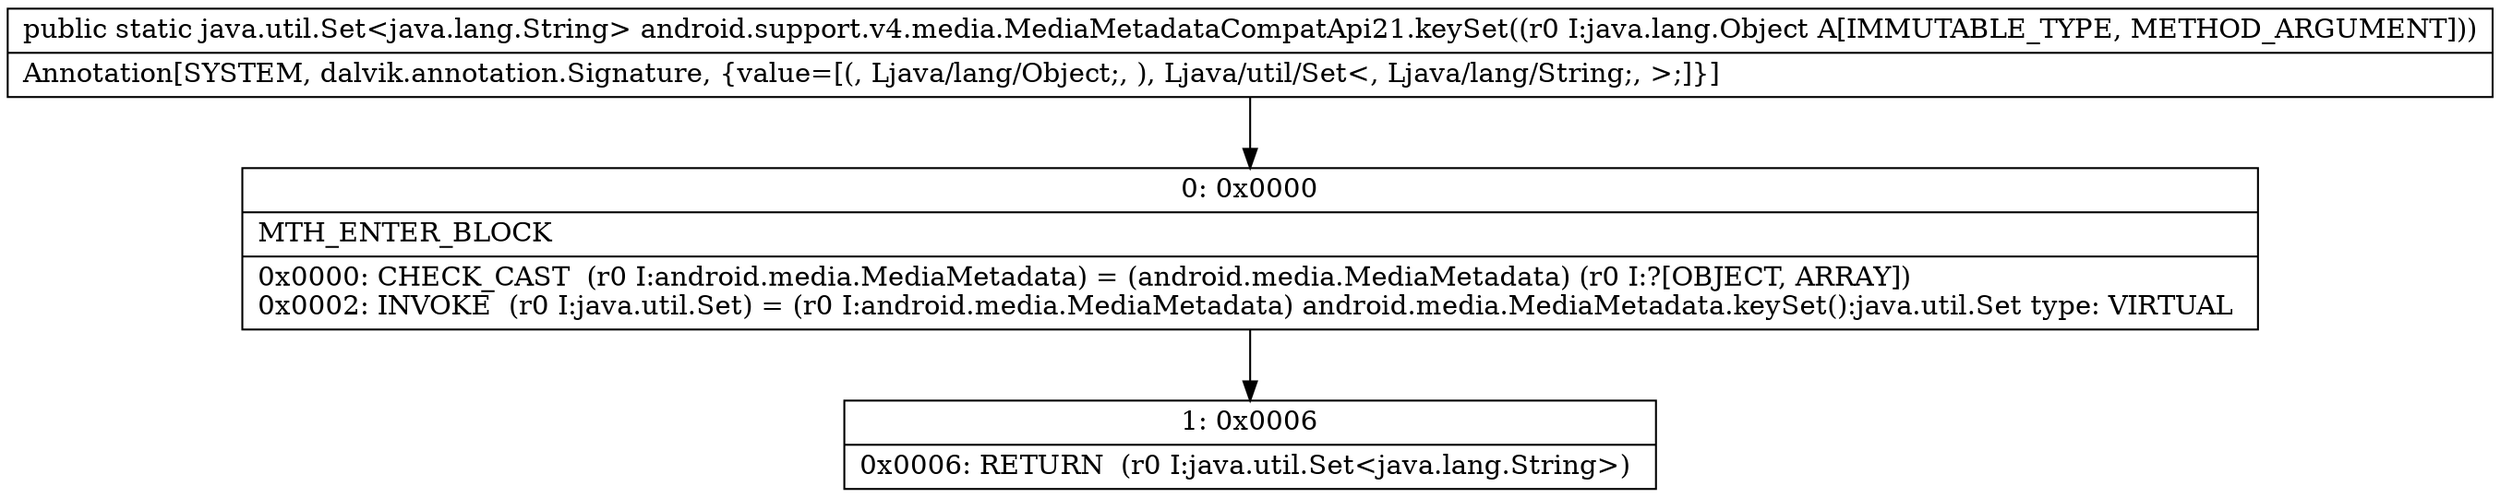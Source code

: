 digraph "CFG forandroid.support.v4.media.MediaMetadataCompatApi21.keySet(Ljava\/lang\/Object;)Ljava\/util\/Set;" {
Node_0 [shape=record,label="{0\:\ 0x0000|MTH_ENTER_BLOCK\l|0x0000: CHECK_CAST  (r0 I:android.media.MediaMetadata) = (android.media.MediaMetadata) (r0 I:?[OBJECT, ARRAY]) \l0x0002: INVOKE  (r0 I:java.util.Set) = (r0 I:android.media.MediaMetadata) android.media.MediaMetadata.keySet():java.util.Set type: VIRTUAL \l}"];
Node_1 [shape=record,label="{1\:\ 0x0006|0x0006: RETURN  (r0 I:java.util.Set\<java.lang.String\>) \l}"];
MethodNode[shape=record,label="{public static java.util.Set\<java.lang.String\> android.support.v4.media.MediaMetadataCompatApi21.keySet((r0 I:java.lang.Object A[IMMUTABLE_TYPE, METHOD_ARGUMENT]))  | Annotation[SYSTEM, dalvik.annotation.Signature, \{value=[(, Ljava\/lang\/Object;, ), Ljava\/util\/Set\<, Ljava\/lang\/String;, \>;]\}]\l}"];
MethodNode -> Node_0;
Node_0 -> Node_1;
}

